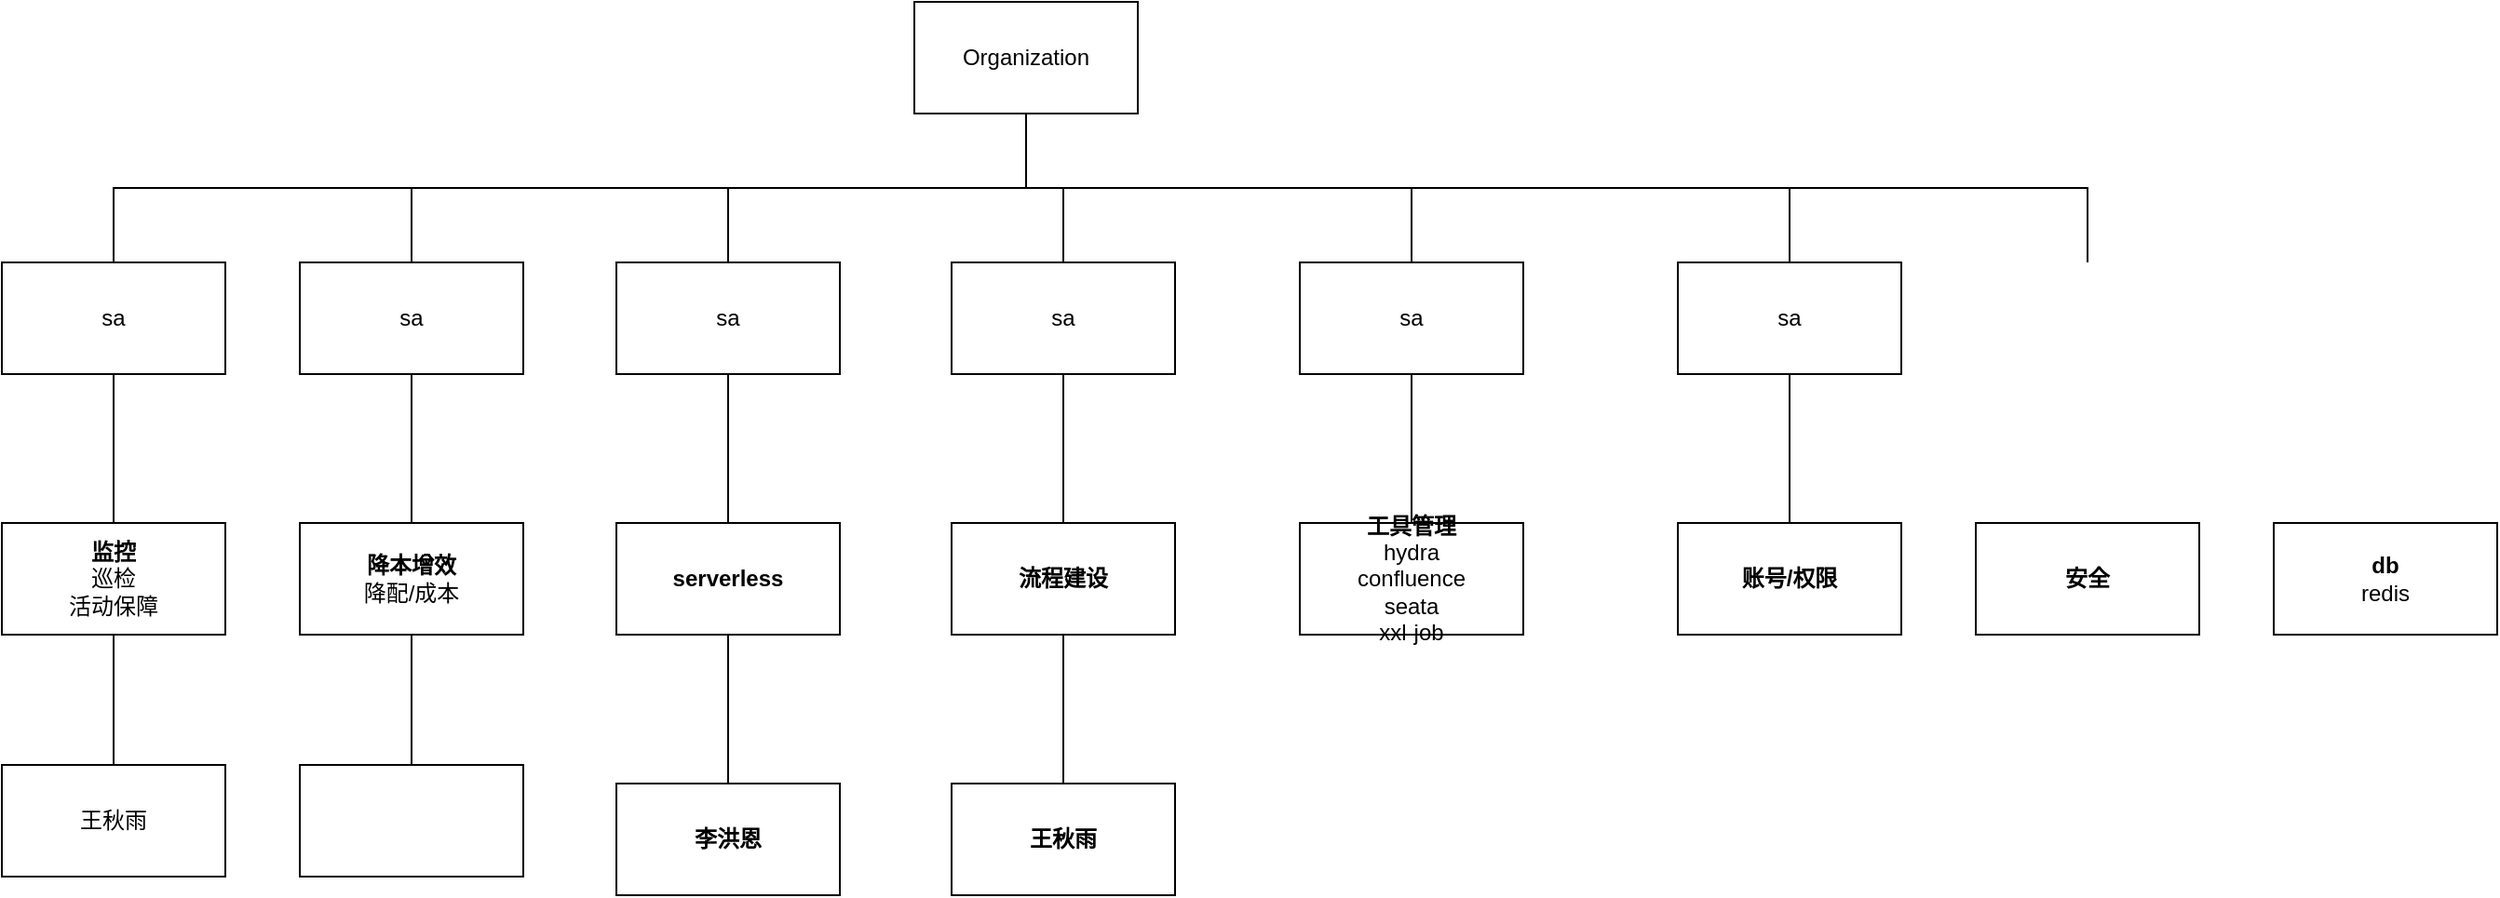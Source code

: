 <mxfile version="22.1.2" type="github">
  <diagram name="Page-1" id="90a13364-a465-7bf4-72fc-28e22215d7a0">
    <mxGraphModel dx="1194" dy="527" grid="1" gridSize="10" guides="1" tooltips="1" connect="1" arrows="1" fold="1" page="1" pageScale="1.5" pageWidth="1169" pageHeight="826" background="none" math="0" shadow="0">
      <root>
        <mxCell id="0" style=";html=1;" />
        <mxCell id="1" style=";html=1;" parent="0" />
        <mxCell id="SuaFpD2nNM8USR017ylW-4" value="" style="edgeStyle=elbowEdgeStyle;rounded=0;orthogonalLoop=1;jettySize=auto;html=1;elbow=vertical;startArrow=none;endArrow=none;" edge="1" parent="1" source="SuaFpD2nNM8USR017ylW-2" target="SuaFpD2nNM8USR017ylW-3">
          <mxGeometry relative="1" as="geometry" />
        </mxCell>
        <mxCell id="SuaFpD2nNM8USR017ylW-6" value="" style="edgeStyle=elbowEdgeStyle;rounded=0;orthogonalLoop=1;jettySize=auto;html=1;elbow=vertical;startArrow=none;endArrow=none;" edge="1" parent="1" source="SuaFpD2nNM8USR017ylW-2" target="SuaFpD2nNM8USR017ylW-5">
          <mxGeometry relative="1" as="geometry" />
        </mxCell>
        <mxCell id="SuaFpD2nNM8USR017ylW-7" value="" style="edgeStyle=elbowEdgeStyle;rounded=0;orthogonalLoop=1;jettySize=auto;html=1;elbow=vertical;startArrow=none;endArrow=none;" edge="1" parent="1" source="SuaFpD2nNM8USR017ylW-2" target="SuaFpD2nNM8USR017ylW-5">
          <mxGeometry relative="1" as="geometry" />
        </mxCell>
        <mxCell id="SuaFpD2nNM8USR017ylW-8" value="" style="edgeStyle=elbowEdgeStyle;rounded=0;orthogonalLoop=1;jettySize=auto;html=1;elbow=vertical;startArrow=none;endArrow=none;" edge="1" parent="1" source="SuaFpD2nNM8USR017ylW-2" target="SuaFpD2nNM8USR017ylW-5">
          <mxGeometry relative="1" as="geometry" />
        </mxCell>
        <mxCell id="SuaFpD2nNM8USR017ylW-9" value="" style="edgeStyle=elbowEdgeStyle;rounded=0;orthogonalLoop=1;jettySize=auto;html=1;elbow=vertical;startArrow=none;endArrow=none;" edge="1" parent="1" source="SuaFpD2nNM8USR017ylW-2" target="SuaFpD2nNM8USR017ylW-5">
          <mxGeometry relative="1" as="geometry" />
        </mxCell>
        <mxCell id="SuaFpD2nNM8USR017ylW-11" value="" style="edgeStyle=elbowEdgeStyle;rounded=0;orthogonalLoop=1;jettySize=auto;html=1;elbow=vertical;startArrow=none;endArrow=none;" edge="1" parent="1" source="SuaFpD2nNM8USR017ylW-2">
          <mxGeometry relative="1" as="geometry">
            <mxPoint x="1300" y="630" as="targetPoint" />
          </mxGeometry>
        </mxCell>
        <mxCell id="SuaFpD2nNM8USR017ylW-12" value="" style="edgeStyle=elbowEdgeStyle;rounded=0;orthogonalLoop=1;jettySize=auto;html=1;elbow=vertical;startArrow=none;endArrow=none;" edge="1" parent="1" source="SuaFpD2nNM8USR017ylW-2">
          <mxGeometry relative="1" as="geometry">
            <mxPoint x="1300" y="630" as="targetPoint" />
          </mxGeometry>
        </mxCell>
        <mxCell id="SuaFpD2nNM8USR017ylW-13" value="" style="edgeStyle=elbowEdgeStyle;rounded=0;orthogonalLoop=1;jettySize=auto;html=1;elbow=vertical;startArrow=none;endArrow=none;" edge="1" parent="1" source="SuaFpD2nNM8USR017ylW-2">
          <mxGeometry relative="1" as="geometry">
            <mxPoint x="1300" y="630" as="targetPoint" />
          </mxGeometry>
        </mxCell>
        <mxCell id="SuaFpD2nNM8USR017ylW-17" value="" style="edgeStyle=elbowEdgeStyle;rounded=0;orthogonalLoop=1;jettySize=auto;html=1;elbow=vertical;startArrow=none;endArrow=none;" edge="1" parent="1" source="SuaFpD2nNM8USR017ylW-2" target="SuaFpD2nNM8USR017ylW-16">
          <mxGeometry relative="1" as="geometry" />
        </mxCell>
        <mxCell id="SuaFpD2nNM8USR017ylW-18" value="" style="edgeStyle=elbowEdgeStyle;rounded=0;orthogonalLoop=1;jettySize=auto;html=1;elbow=vertical;startArrow=none;endArrow=none;" edge="1" parent="1" source="SuaFpD2nNM8USR017ylW-2" target="SuaFpD2nNM8USR017ylW-16">
          <mxGeometry relative="1" as="geometry" />
        </mxCell>
        <mxCell id="SuaFpD2nNM8USR017ylW-19" value="" style="edgeStyle=elbowEdgeStyle;rounded=0;orthogonalLoop=1;jettySize=auto;html=1;elbow=vertical;startArrow=none;endArrow=none;" edge="1" parent="1" source="SuaFpD2nNM8USR017ylW-2" target="SuaFpD2nNM8USR017ylW-16">
          <mxGeometry relative="1" as="geometry" />
        </mxCell>
        <mxCell id="SuaFpD2nNM8USR017ylW-21" value="" style="edgeStyle=elbowEdgeStyle;rounded=0;orthogonalLoop=1;jettySize=auto;html=1;elbow=vertical;startArrow=none;endArrow=none;" edge="1" parent="1" source="SuaFpD2nNM8USR017ylW-2" target="SuaFpD2nNM8USR017ylW-20">
          <mxGeometry relative="1" as="geometry" />
        </mxCell>
        <mxCell id="SuaFpD2nNM8USR017ylW-22" value="" style="edgeStyle=elbowEdgeStyle;rounded=0;orthogonalLoop=1;jettySize=auto;html=1;elbow=vertical;startArrow=none;endArrow=none;" edge="1" parent="1" source="SuaFpD2nNM8USR017ylW-2" target="SuaFpD2nNM8USR017ylW-20">
          <mxGeometry relative="1" as="geometry" />
        </mxCell>
        <mxCell id="SuaFpD2nNM8USR017ylW-24" value="" style="edgeStyle=elbowEdgeStyle;rounded=0;orthogonalLoop=1;jettySize=auto;html=1;elbow=vertical;startArrow=none;endArrow=none;" edge="1" parent="1" source="SuaFpD2nNM8USR017ylW-2" target="SuaFpD2nNM8USR017ylW-23">
          <mxGeometry relative="1" as="geometry" />
        </mxCell>
        <mxCell id="SuaFpD2nNM8USR017ylW-25" value="" style="edgeStyle=elbowEdgeStyle;rounded=0;orthogonalLoop=1;jettySize=auto;html=1;elbow=vertical;startArrow=none;endArrow=none;" edge="1" parent="1" source="SuaFpD2nNM8USR017ylW-2" target="SuaFpD2nNM8USR017ylW-23">
          <mxGeometry relative="1" as="geometry" />
        </mxCell>
        <mxCell id="SuaFpD2nNM8USR017ylW-27" value="" style="edgeStyle=elbowEdgeStyle;rounded=0;orthogonalLoop=1;jettySize=auto;html=1;elbow=vertical;startArrow=none;endArrow=none;" edge="1" parent="1" source="SuaFpD2nNM8USR017ylW-2" target="SuaFpD2nNM8USR017ylW-26">
          <mxGeometry relative="1" as="geometry" />
        </mxCell>
        <UserObject label="Organization" treeRoot="1" id="SuaFpD2nNM8USR017ylW-2">
          <mxCell style="whiteSpace=wrap;html=1;align=center;treeFolding=1;treeMoving=1;newEdgeStyle={&quot;edgeStyle&quot;:&quot;elbowEdgeStyle&quot;,&quot;startArrow&quot;:&quot;none&quot;,&quot;endArrow&quot;:&quot;none&quot;};" vertex="1" parent="1">
            <mxGeometry x="670" y="490" width="120" height="60" as="geometry" />
          </mxCell>
        </UserObject>
        <mxCell id="SuaFpD2nNM8USR017ylW-29" value="" style="edgeStyle=elbowEdgeStyle;rounded=0;orthogonalLoop=1;jettySize=auto;html=1;elbow=vertical;startArrow=none;endArrow=none;" edge="1" parent="1" source="SuaFpD2nNM8USR017ylW-3" target="SuaFpD2nNM8USR017ylW-28">
          <mxGeometry relative="1" as="geometry" />
        </mxCell>
        <UserObject label="sa" treeRoot="1" id="SuaFpD2nNM8USR017ylW-3">
          <mxCell style="whiteSpace=wrap;html=1;align=center;treeFolding=1;treeMoving=1;newEdgeStyle={&quot;edgeStyle&quot;:&quot;elbowEdgeStyle&quot;,&quot;startArrow&quot;:&quot;none&quot;,&quot;endArrow&quot;:&quot;none&quot;};" vertex="1" parent="1">
            <mxGeometry x="180" y="630" width="120" height="60" as="geometry" />
          </mxCell>
        </UserObject>
        <mxCell id="SuaFpD2nNM8USR017ylW-31" value="" style="edgeStyle=elbowEdgeStyle;rounded=0;orthogonalLoop=1;jettySize=auto;html=1;elbow=vertical;startArrow=none;endArrow=none;" edge="1" parent="1" source="SuaFpD2nNM8USR017ylW-5" target="SuaFpD2nNM8USR017ylW-30">
          <mxGeometry relative="1" as="geometry" />
        </mxCell>
        <UserObject label="sa" treeRoot="1" id="SuaFpD2nNM8USR017ylW-5">
          <mxCell style="whiteSpace=wrap;html=1;align=center;treeFolding=1;treeMoving=1;newEdgeStyle={&quot;edgeStyle&quot;:&quot;elbowEdgeStyle&quot;,&quot;startArrow&quot;:&quot;none&quot;,&quot;endArrow&quot;:&quot;none&quot;};" vertex="1" parent="1">
            <mxGeometry x="340" y="630" width="120" height="60" as="geometry" />
          </mxCell>
        </UserObject>
        <mxCell id="SuaFpD2nNM8USR017ylW-39" value="" style="edgeStyle=elbowEdgeStyle;rounded=0;orthogonalLoop=1;jettySize=auto;html=1;elbow=vertical;startArrow=none;endArrow=none;" edge="1" parent="1" source="SuaFpD2nNM8USR017ylW-16" target="SuaFpD2nNM8USR017ylW-38">
          <mxGeometry relative="1" as="geometry" />
        </mxCell>
        <UserObject label="sa" treeRoot="1" id="SuaFpD2nNM8USR017ylW-16">
          <mxCell style="whiteSpace=wrap;html=1;align=center;treeFolding=1;treeMoving=1;newEdgeStyle={&quot;edgeStyle&quot;:&quot;elbowEdgeStyle&quot;,&quot;startArrow&quot;:&quot;none&quot;,&quot;endArrow&quot;:&quot;none&quot;};" vertex="1" parent="1">
            <mxGeometry x="1080" y="630" width="120" height="60" as="geometry" />
          </mxCell>
        </UserObject>
        <mxCell id="SuaFpD2nNM8USR017ylW-37" value="" style="edgeStyle=elbowEdgeStyle;rounded=0;orthogonalLoop=1;jettySize=auto;html=1;elbow=vertical;startArrow=none;endArrow=none;" edge="1" parent="1" source="SuaFpD2nNM8USR017ylW-20" target="SuaFpD2nNM8USR017ylW-36">
          <mxGeometry relative="1" as="geometry" />
        </mxCell>
        <UserObject label="sa" treeRoot="1" id="SuaFpD2nNM8USR017ylW-20">
          <mxCell style="whiteSpace=wrap;html=1;align=center;treeFolding=1;treeMoving=1;newEdgeStyle={&quot;edgeStyle&quot;:&quot;elbowEdgeStyle&quot;,&quot;startArrow&quot;:&quot;none&quot;,&quot;endArrow&quot;:&quot;none&quot;};" vertex="1" parent="1">
            <mxGeometry x="877" y="630" width="120" height="60" as="geometry" />
          </mxCell>
        </UserObject>
        <mxCell id="SuaFpD2nNM8USR017ylW-33" value="" style="edgeStyle=elbowEdgeStyle;rounded=0;orthogonalLoop=1;jettySize=auto;html=1;elbow=vertical;startArrow=none;endArrow=none;" edge="1" parent="1" source="SuaFpD2nNM8USR017ylW-23" target="SuaFpD2nNM8USR017ylW-32">
          <mxGeometry relative="1" as="geometry" />
        </mxCell>
        <UserObject label="sa" treeRoot="1" id="SuaFpD2nNM8USR017ylW-23">
          <mxCell style="whiteSpace=wrap;html=1;align=center;treeFolding=1;treeMoving=1;newEdgeStyle={&quot;edgeStyle&quot;:&quot;elbowEdgeStyle&quot;,&quot;startArrow&quot;:&quot;none&quot;,&quot;endArrow&quot;:&quot;none&quot;};" vertex="1" parent="1">
            <mxGeometry x="510" y="630" width="120" height="60" as="geometry" />
          </mxCell>
        </UserObject>
        <mxCell id="SuaFpD2nNM8USR017ylW-35" value="" style="edgeStyle=elbowEdgeStyle;rounded=0;orthogonalLoop=1;jettySize=auto;html=1;elbow=vertical;startArrow=none;endArrow=none;" edge="1" parent="1" source="SuaFpD2nNM8USR017ylW-26" target="SuaFpD2nNM8USR017ylW-34">
          <mxGeometry relative="1" as="geometry" />
        </mxCell>
        <UserObject label="sa" treeRoot="1" id="SuaFpD2nNM8USR017ylW-26">
          <mxCell style="whiteSpace=wrap;html=1;align=center;treeFolding=1;treeMoving=1;newEdgeStyle={&quot;edgeStyle&quot;:&quot;elbowEdgeStyle&quot;,&quot;startArrow&quot;:&quot;none&quot;,&quot;endArrow&quot;:&quot;none&quot;};" vertex="1" parent="1">
            <mxGeometry x="690" y="630" width="120" height="60" as="geometry" />
          </mxCell>
        </UserObject>
        <mxCell id="SuaFpD2nNM8USR017ylW-47" value="" style="edgeStyle=elbowEdgeStyle;rounded=0;orthogonalLoop=1;jettySize=auto;html=1;elbow=vertical;startArrow=none;endArrow=none;" edge="1" parent="1" source="SuaFpD2nNM8USR017ylW-28" target="SuaFpD2nNM8USR017ylW-46">
          <mxGeometry relative="1" as="geometry" />
        </mxCell>
        <UserObject label="&lt;b&gt;监控&lt;br&gt;&lt;/b&gt;巡检&lt;br&gt;活动保障&lt;br&gt;" treeRoot="1" id="SuaFpD2nNM8USR017ylW-28">
          <mxCell style="whiteSpace=wrap;html=1;align=center;treeFolding=1;treeMoving=1;newEdgeStyle={&quot;edgeStyle&quot;:&quot;elbowEdgeStyle&quot;,&quot;startArrow&quot;:&quot;none&quot;,&quot;endArrow&quot;:&quot;none&quot;};" vertex="1" parent="1">
            <mxGeometry x="180" y="770" width="120" height="60" as="geometry" />
          </mxCell>
        </UserObject>
        <mxCell id="SuaFpD2nNM8USR017ylW-49" value="" style="edgeStyle=elbowEdgeStyle;rounded=0;orthogonalLoop=1;jettySize=auto;html=1;elbow=vertical;startArrow=none;endArrow=none;" edge="1" parent="1" source="SuaFpD2nNM8USR017ylW-30" target="SuaFpD2nNM8USR017ylW-48">
          <mxGeometry relative="1" as="geometry" />
        </mxCell>
        <UserObject label="&lt;b&gt;降本增效&lt;br&gt;&lt;/b&gt;降配/成本" treeRoot="1" id="SuaFpD2nNM8USR017ylW-30">
          <mxCell style="whiteSpace=wrap;html=1;align=center;treeFolding=1;treeMoving=1;newEdgeStyle={&quot;edgeStyle&quot;:&quot;elbowEdgeStyle&quot;,&quot;startArrow&quot;:&quot;none&quot;,&quot;endArrow&quot;:&quot;none&quot;};" vertex="1" parent="1">
            <mxGeometry x="340" y="770" width="120" height="60" as="geometry" />
          </mxCell>
        </UserObject>
        <mxCell id="SuaFpD2nNM8USR017ylW-52" value="" style="edgeStyle=elbowEdgeStyle;rounded=0;orthogonalLoop=1;jettySize=auto;html=1;elbow=vertical;startArrow=none;endArrow=none;" edge="1" parent="1" source="SuaFpD2nNM8USR017ylW-32" target="SuaFpD2nNM8USR017ylW-51">
          <mxGeometry relative="1" as="geometry" />
        </mxCell>
        <UserObject label="&lt;b&gt;serverless&lt;/b&gt;" treeRoot="1" id="SuaFpD2nNM8USR017ylW-32">
          <mxCell style="whiteSpace=wrap;html=1;align=center;treeFolding=1;treeMoving=1;newEdgeStyle={&quot;edgeStyle&quot;:&quot;elbowEdgeStyle&quot;,&quot;startArrow&quot;:&quot;none&quot;,&quot;endArrow&quot;:&quot;none&quot;};" vertex="1" collapsed="1" parent="1">
            <mxGeometry x="510" y="770" width="120" height="60" as="geometry" />
          </mxCell>
        </UserObject>
        <mxCell id="SuaFpD2nNM8USR017ylW-54" value="" style="edgeStyle=elbowEdgeStyle;rounded=0;orthogonalLoop=1;jettySize=auto;html=1;elbow=vertical;startArrow=none;endArrow=none;" edge="1" parent="1" source="SuaFpD2nNM8USR017ylW-34" target="SuaFpD2nNM8USR017ylW-53">
          <mxGeometry relative="1" as="geometry" />
        </mxCell>
        <UserObject label="&lt;b&gt;流程建设&lt;/b&gt;" treeRoot="1" id="SuaFpD2nNM8USR017ylW-34">
          <mxCell style="whiteSpace=wrap;html=1;align=center;treeFolding=1;treeMoving=1;newEdgeStyle={&quot;edgeStyle&quot;:&quot;elbowEdgeStyle&quot;,&quot;startArrow&quot;:&quot;none&quot;,&quot;endArrow&quot;:&quot;none&quot;};" vertex="1" parent="1">
            <mxGeometry x="690" y="770" width="120" height="60" as="geometry" />
          </mxCell>
        </UserObject>
        <UserObject label="&lt;b&gt;工具管理&lt;br&gt;&lt;/b&gt;hydra&lt;br&gt;confluence&lt;br&gt;seata&lt;br&gt;xxl-job" treeRoot="1" id="SuaFpD2nNM8USR017ylW-36">
          <mxCell style="whiteSpace=wrap;html=1;align=center;treeFolding=1;treeMoving=1;newEdgeStyle={&quot;edgeStyle&quot;:&quot;elbowEdgeStyle&quot;,&quot;startArrow&quot;:&quot;none&quot;,&quot;endArrow&quot;:&quot;none&quot;};" vertex="1" parent="1">
            <mxGeometry x="877" y="770" width="120" height="60" as="geometry" />
          </mxCell>
        </UserObject>
        <UserObject label="&lt;b&gt;账号/权限&lt;/b&gt;" treeRoot="1" id="SuaFpD2nNM8USR017ylW-38">
          <mxCell style="whiteSpace=wrap;html=1;align=center;treeFolding=1;treeMoving=1;newEdgeStyle={&quot;edgeStyle&quot;:&quot;elbowEdgeStyle&quot;,&quot;startArrow&quot;:&quot;none&quot;,&quot;endArrow&quot;:&quot;none&quot;};" vertex="1" parent="1">
            <mxGeometry x="1080" y="770" width="120" height="60" as="geometry" />
          </mxCell>
        </UserObject>
        <UserObject label="&lt;b&gt;db&lt;br&gt;&lt;/b&gt;redis" treeRoot="1" id="SuaFpD2nNM8USR017ylW-44">
          <mxCell style="whiteSpace=wrap;html=1;align=center;treeFolding=1;treeMoving=1;newEdgeStyle={&quot;edgeStyle&quot;:&quot;elbowEdgeStyle&quot;,&quot;startArrow&quot;:&quot;none&quot;,&quot;endArrow&quot;:&quot;none&quot;};" vertex="1" parent="1">
            <mxGeometry x="1400" y="770" width="120" height="60" as="geometry" />
          </mxCell>
        </UserObject>
        <mxCell id="SuaFpD2nNM8USR017ylW-46" value="王秋雨&lt;br&gt;" style="whiteSpace=wrap;html=1;" vertex="1" parent="1">
          <mxGeometry x="180" y="900" width="120" height="60" as="geometry" />
        </mxCell>
        <mxCell id="SuaFpD2nNM8USR017ylW-48" value="" style="whiteSpace=wrap;html=1;" vertex="1" parent="1">
          <mxGeometry x="340" y="900" width="120" height="60" as="geometry" />
        </mxCell>
        <UserObject label="&lt;b&gt;安全&lt;/b&gt;" treeRoot="1" id="SuaFpD2nNM8USR017ylW-50">
          <mxCell style="whiteSpace=wrap;html=1;align=center;treeFolding=1;treeMoving=1;newEdgeStyle={&quot;edgeStyle&quot;:&quot;elbowEdgeStyle&quot;,&quot;startArrow&quot;:&quot;none&quot;,&quot;endArrow&quot;:&quot;none&quot;};" vertex="1" parent="1">
            <mxGeometry x="1240" y="770" width="120" height="60" as="geometry" />
          </mxCell>
        </UserObject>
        <UserObject label="&lt;b&gt;李洪恩&lt;/b&gt;" treeRoot="1" id="SuaFpD2nNM8USR017ylW-51">
          <mxCell style="whiteSpace=wrap;html=1;align=center;treeFolding=1;treeMoving=1;newEdgeStyle={&quot;edgeStyle&quot;:&quot;elbowEdgeStyle&quot;,&quot;startArrow&quot;:&quot;none&quot;,&quot;endArrow&quot;:&quot;none&quot;};" vertex="1" collapsed="1" parent="1">
            <mxGeometry x="510" y="910" width="120" height="60" as="geometry" />
          </mxCell>
        </UserObject>
        <UserObject label="&lt;b&gt;王秋雨&lt;/b&gt;" treeRoot="1" id="SuaFpD2nNM8USR017ylW-53">
          <mxCell style="whiteSpace=wrap;html=1;align=center;treeFolding=1;treeMoving=1;newEdgeStyle={&quot;edgeStyle&quot;:&quot;elbowEdgeStyle&quot;,&quot;startArrow&quot;:&quot;none&quot;,&quot;endArrow&quot;:&quot;none&quot;};" vertex="1" parent="1">
            <mxGeometry x="690" y="910" width="120" height="60" as="geometry" />
          </mxCell>
        </UserObject>
      </root>
    </mxGraphModel>
  </diagram>
</mxfile>
